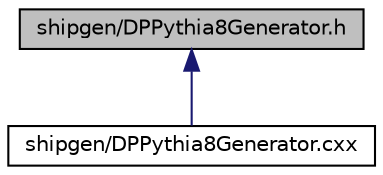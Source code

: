 digraph "shipgen/DPPythia8Generator.h"
{
 // LATEX_PDF_SIZE
  edge [fontname="Helvetica",fontsize="10",labelfontname="Helvetica",labelfontsize="10"];
  node [fontname="Helvetica",fontsize="10",shape=record];
  Node1 [label="shipgen/DPPythia8Generator.h",height=0.2,width=0.4,color="black", fillcolor="grey75", style="filled", fontcolor="black",tooltip=" "];
  Node1 -> Node2 [dir="back",color="midnightblue",fontsize="10",style="solid",fontname="Helvetica"];
  Node2 [label="shipgen/DPPythia8Generator.cxx",height=0.2,width=0.4,color="black", fillcolor="white", style="filled",URL="$DPPythia8Generator_8cxx.html",tooltip=" "];
}
